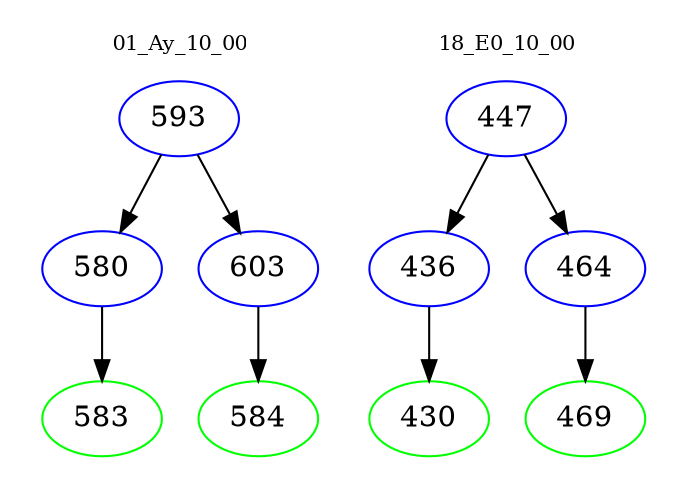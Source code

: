 digraph{
subgraph cluster_0 {
color = white
label = "01_Ay_10_00";
fontsize=10;
T0_593 [label="593", color="blue"]
T0_593 -> T0_580 [color="black"]
T0_580 [label="580", color="blue"]
T0_580 -> T0_583 [color="black"]
T0_583 [label="583", color="green"]
T0_593 -> T0_603 [color="black"]
T0_603 [label="603", color="blue"]
T0_603 -> T0_584 [color="black"]
T0_584 [label="584", color="green"]
}
subgraph cluster_1 {
color = white
label = "18_E0_10_00";
fontsize=10;
T1_447 [label="447", color="blue"]
T1_447 -> T1_436 [color="black"]
T1_436 [label="436", color="blue"]
T1_436 -> T1_430 [color="black"]
T1_430 [label="430", color="green"]
T1_447 -> T1_464 [color="black"]
T1_464 [label="464", color="blue"]
T1_464 -> T1_469 [color="black"]
T1_469 [label="469", color="green"]
}
}
